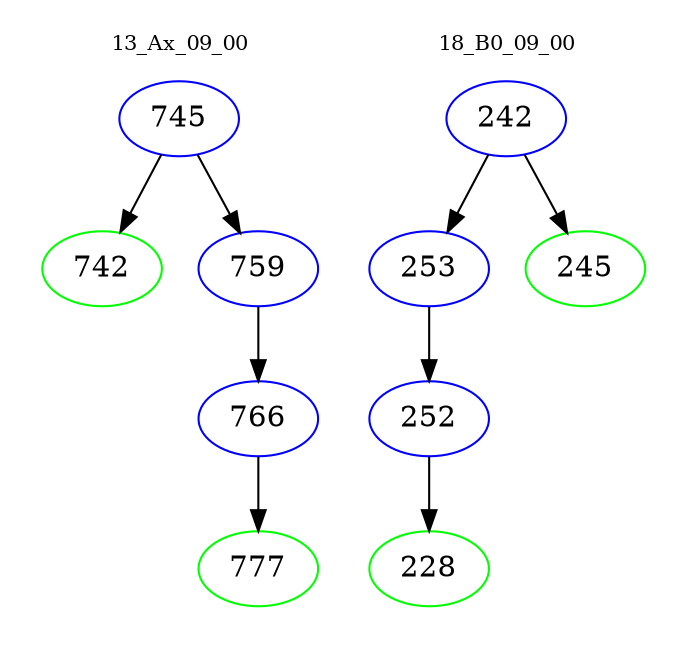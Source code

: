 digraph{
subgraph cluster_0 {
color = white
label = "13_Ax_09_00";
fontsize=10;
T0_745 [label="745", color="blue"]
T0_745 -> T0_742 [color="black"]
T0_742 [label="742", color="green"]
T0_745 -> T0_759 [color="black"]
T0_759 [label="759", color="blue"]
T0_759 -> T0_766 [color="black"]
T0_766 [label="766", color="blue"]
T0_766 -> T0_777 [color="black"]
T0_777 [label="777", color="green"]
}
subgraph cluster_1 {
color = white
label = "18_B0_09_00";
fontsize=10;
T1_242 [label="242", color="blue"]
T1_242 -> T1_253 [color="black"]
T1_253 [label="253", color="blue"]
T1_253 -> T1_252 [color="black"]
T1_252 [label="252", color="blue"]
T1_252 -> T1_228 [color="black"]
T1_228 [label="228", color="green"]
T1_242 -> T1_245 [color="black"]
T1_245 [label="245", color="green"]
}
}
